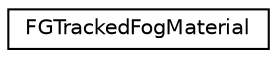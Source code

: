 digraph "Graphical Class Hierarchy"
{
 // LATEX_PDF_SIZE
  edge [fontname="Helvetica",fontsize="10",labelfontname="Helvetica",labelfontsize="10"];
  node [fontname="Helvetica",fontsize="10",shape=record];
  rankdir="LR";
  Node0 [label="FGTrackedFogMaterial",height=0.2,width=0.4,color="black", fillcolor="white", style="filled",URL="$structFGTrackedFogMaterial.html",tooltip=" "];
}

